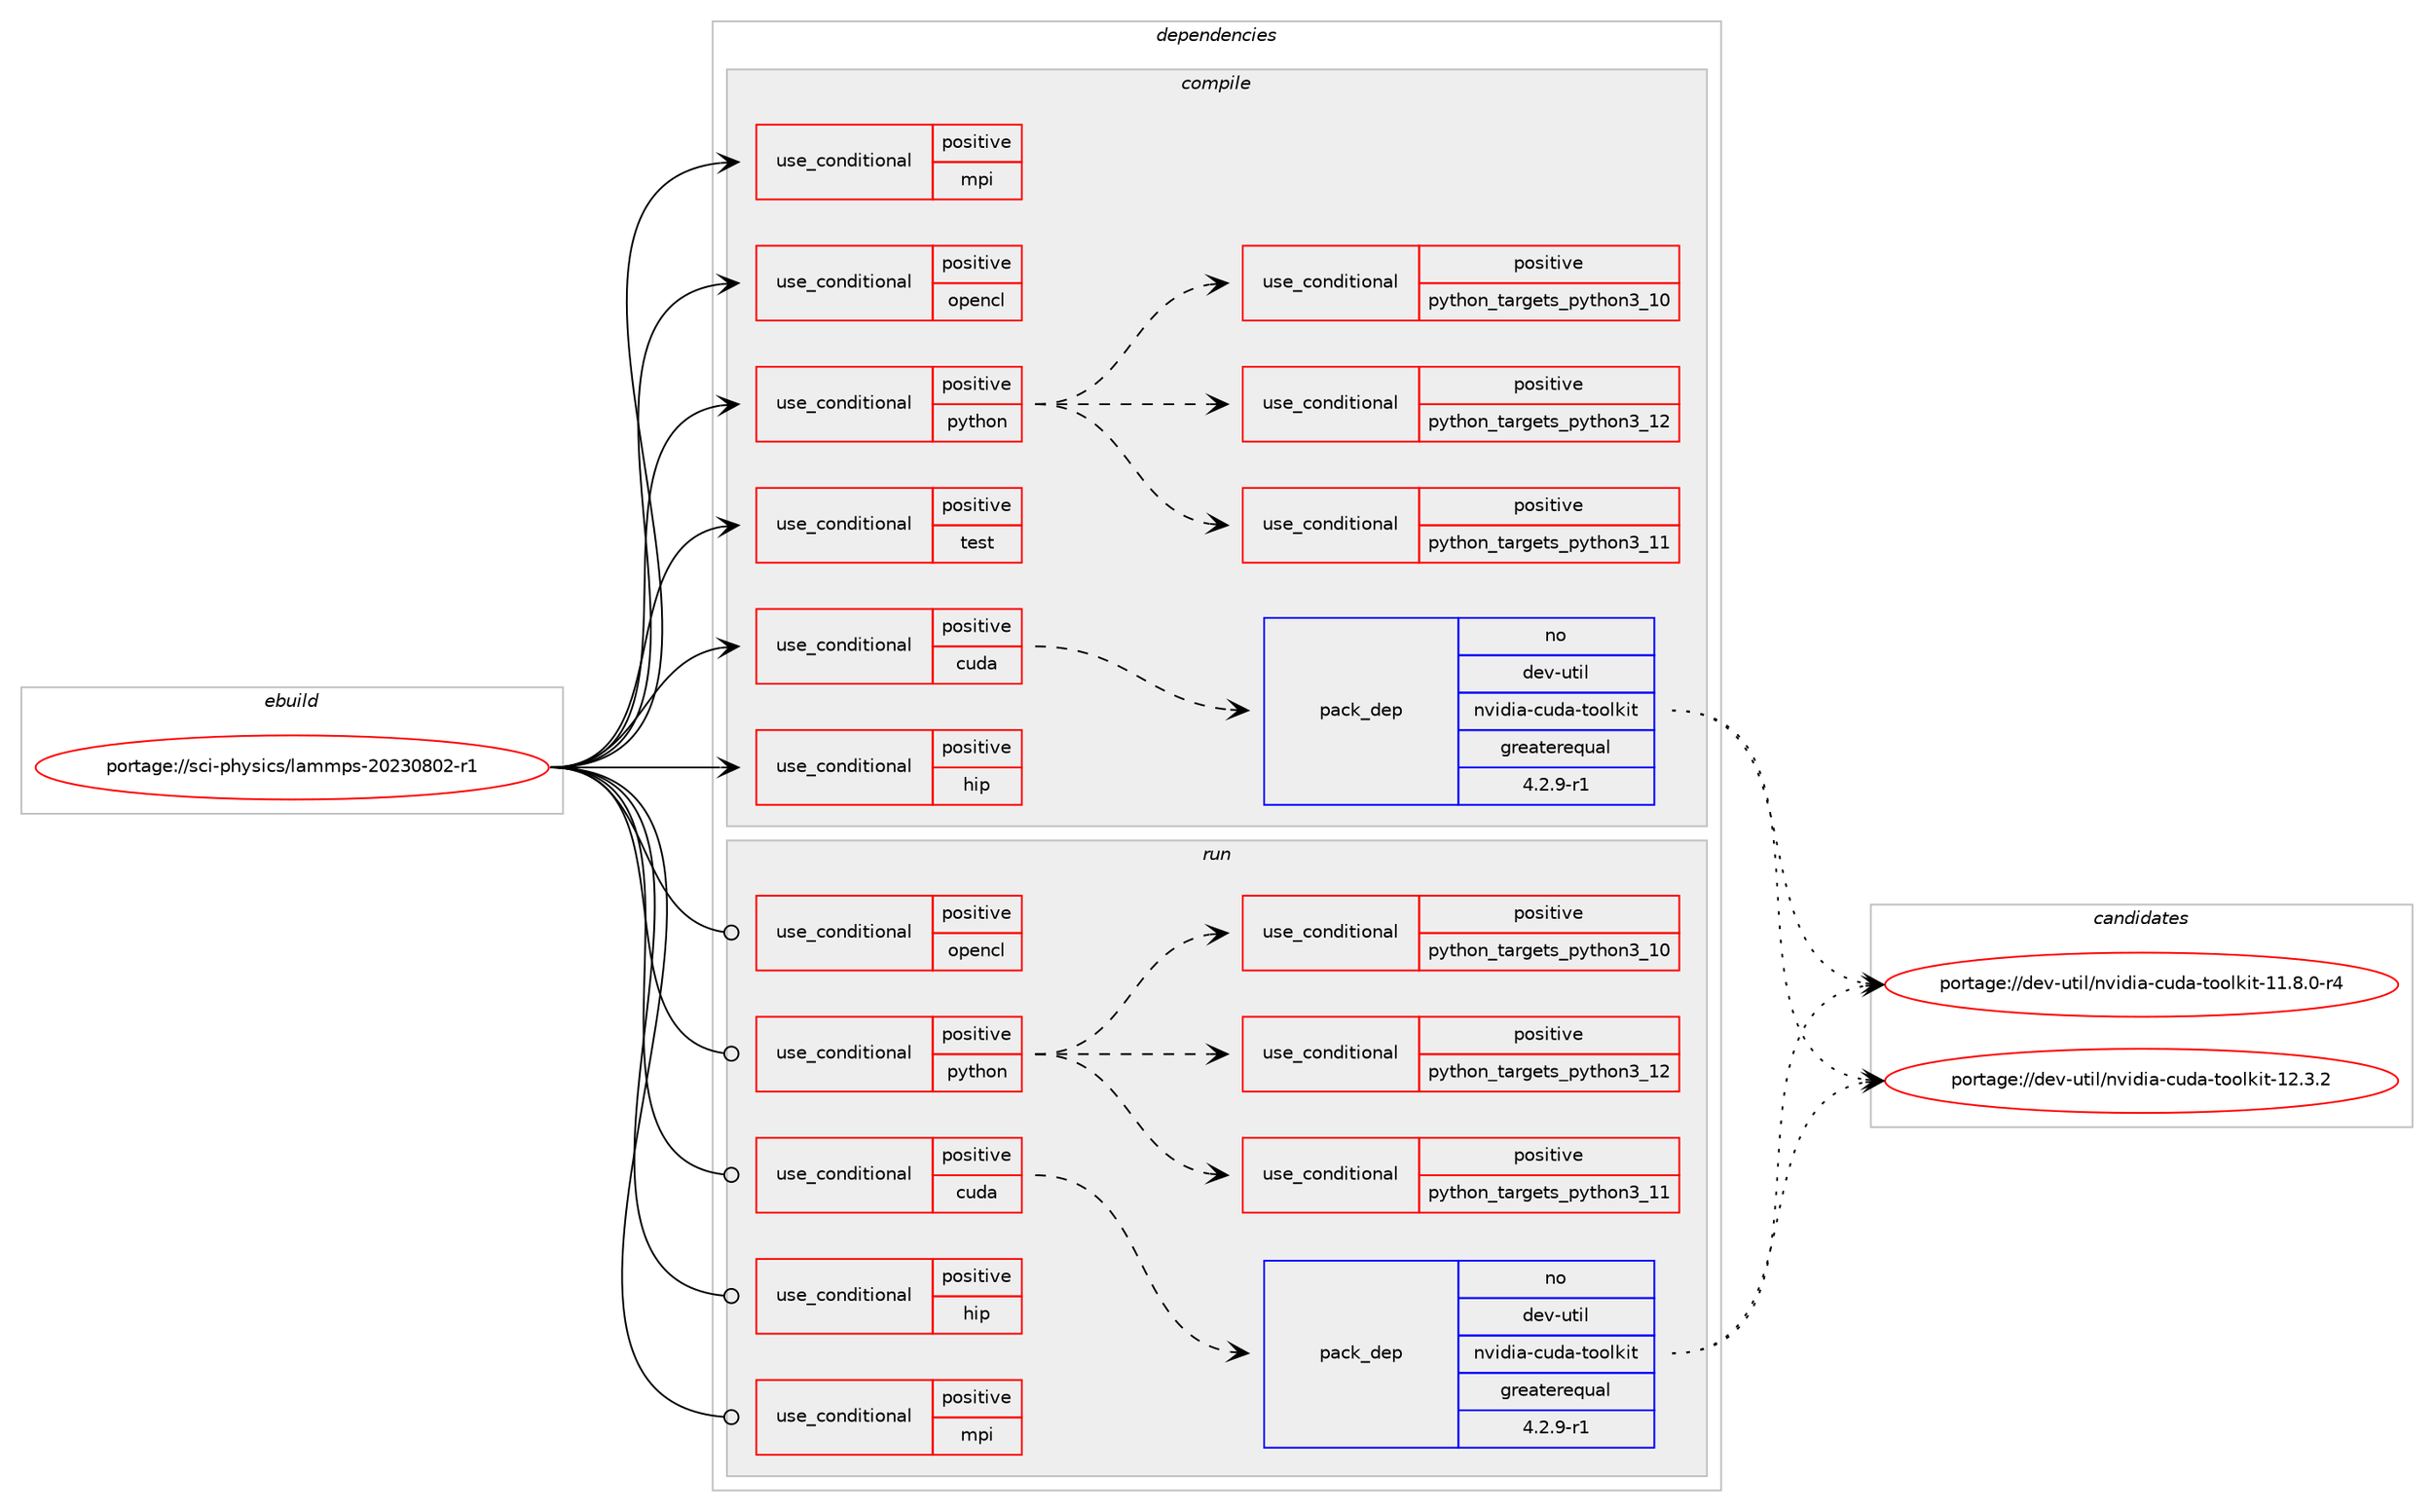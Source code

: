 digraph prolog {

# *************
# Graph options
# *************

newrank=true;
concentrate=true;
compound=true;
graph [rankdir=LR,fontname=Helvetica,fontsize=10,ranksep=1.5];#, ranksep=2.5, nodesep=0.2];
edge  [arrowhead=vee];
node  [fontname=Helvetica,fontsize=10];

# **********
# The ebuild
# **********

subgraph cluster_leftcol {
color=gray;
rank=same;
label=<<i>ebuild</i>>;
id [label="portage://sci-physics/lammps-20230802-r1", color=red, width=4, href="../sci-physics/lammps-20230802-r1.svg"];
}

# ****************
# The dependencies
# ****************

subgraph cluster_midcol {
color=gray;
label=<<i>dependencies</i>>;
subgraph cluster_compile {
fillcolor="#eeeeee";
style=filled;
label=<<i>compile</i>>;
subgraph cond11563 {
dependency16928 [label=<<TABLE BORDER="0" CELLBORDER="1" CELLSPACING="0" CELLPADDING="4"><TR><TD ROWSPAN="3" CELLPADDING="10">use_conditional</TD></TR><TR><TD>positive</TD></TR><TR><TD>cuda</TD></TR></TABLE>>, shape=none, color=red];
subgraph pack5189 {
dependency16929 [label=<<TABLE BORDER="0" CELLBORDER="1" CELLSPACING="0" CELLPADDING="4" WIDTH="220"><TR><TD ROWSPAN="6" CELLPADDING="30">pack_dep</TD></TR><TR><TD WIDTH="110">no</TD></TR><TR><TD>dev-util</TD></TR><TR><TD>nvidia-cuda-toolkit</TD></TR><TR><TD>greaterequal</TD></TR><TR><TD>4.2.9-r1</TD></TR></TABLE>>, shape=none, color=blue];
}
dependency16928:e -> dependency16929:w [weight=20,style="dashed",arrowhead="vee"];
}
id:e -> dependency16928:w [weight=20,style="solid",arrowhead="vee"];
subgraph cond11564 {
dependency16930 [label=<<TABLE BORDER="0" CELLBORDER="1" CELLSPACING="0" CELLPADDING="4"><TR><TD ROWSPAN="3" CELLPADDING="10">use_conditional</TD></TR><TR><TD>positive</TD></TR><TR><TD>hip</TD></TR></TABLE>>, shape=none, color=red];
# *** BEGIN UNKNOWN DEPENDENCY TYPE (TODO) ***
# dependency16930 -> package_dependency(portage://sci-physics/lammps-20230802-r1,install,no,dev-util,hip,none,[,,],any_same_slot,[])
# *** END UNKNOWN DEPENDENCY TYPE (TODO) ***

# *** BEGIN UNKNOWN DEPENDENCY TYPE (TODO) ***
# dependency16930 -> package_dependency(portage://sci-physics/lammps-20230802-r1,install,no,sci-libs,hipCUB,none,[,,],any_same_slot,[])
# *** END UNKNOWN DEPENDENCY TYPE (TODO) ***

}
id:e -> dependency16930:w [weight=20,style="solid",arrowhead="vee"];
subgraph cond11565 {
dependency16931 [label=<<TABLE BORDER="0" CELLBORDER="1" CELLSPACING="0" CELLPADDING="4"><TR><TD ROWSPAN="3" CELLPADDING="10">use_conditional</TD></TR><TR><TD>positive</TD></TR><TR><TD>mpi</TD></TR></TABLE>>, shape=none, color=red];
# *** BEGIN UNKNOWN DEPENDENCY TYPE (TODO) ***
# dependency16931 -> package_dependency(portage://sci-physics/lammps-20230802-r1,install,no,virtual,mpi,none,[,,],[],[])
# *** END UNKNOWN DEPENDENCY TYPE (TODO) ***

# *** BEGIN UNKNOWN DEPENDENCY TYPE (TODO) ***
# dependency16931 -> package_dependency(portage://sci-physics/lammps-20230802-r1,install,no,sci-libs,hdf5,none,[,,],any_same_slot,[use(enable(mpi),none)])
# *** END UNKNOWN DEPENDENCY TYPE (TODO) ***

}
id:e -> dependency16931:w [weight=20,style="solid",arrowhead="vee"];
subgraph cond11566 {
dependency16932 [label=<<TABLE BORDER="0" CELLBORDER="1" CELLSPACING="0" CELLPADDING="4"><TR><TD ROWSPAN="3" CELLPADDING="10">use_conditional</TD></TR><TR><TD>positive</TD></TR><TR><TD>opencl</TD></TR></TABLE>>, shape=none, color=red];
# *** BEGIN UNKNOWN DEPENDENCY TYPE (TODO) ***
# dependency16932 -> package_dependency(portage://sci-physics/lammps-20230802-r1,install,no,virtual,opencl,none,[,,],[],[])
# *** END UNKNOWN DEPENDENCY TYPE (TODO) ***

}
id:e -> dependency16932:w [weight=20,style="solid",arrowhead="vee"];
subgraph cond11567 {
dependency16933 [label=<<TABLE BORDER="0" CELLBORDER="1" CELLSPACING="0" CELLPADDING="4"><TR><TD ROWSPAN="3" CELLPADDING="10">use_conditional</TD></TR><TR><TD>positive</TD></TR><TR><TD>python</TD></TR></TABLE>>, shape=none, color=red];
subgraph cond11568 {
dependency16934 [label=<<TABLE BORDER="0" CELLBORDER="1" CELLSPACING="0" CELLPADDING="4"><TR><TD ROWSPAN="3" CELLPADDING="10">use_conditional</TD></TR><TR><TD>positive</TD></TR><TR><TD>python_targets_python3_10</TD></TR></TABLE>>, shape=none, color=red];
# *** BEGIN UNKNOWN DEPENDENCY TYPE (TODO) ***
# dependency16934 -> package_dependency(portage://sci-physics/lammps-20230802-r1,install,no,dev-lang,python,none,[,,],[slot(3.10)],[])
# *** END UNKNOWN DEPENDENCY TYPE (TODO) ***

}
dependency16933:e -> dependency16934:w [weight=20,style="dashed",arrowhead="vee"];
subgraph cond11569 {
dependency16935 [label=<<TABLE BORDER="0" CELLBORDER="1" CELLSPACING="0" CELLPADDING="4"><TR><TD ROWSPAN="3" CELLPADDING="10">use_conditional</TD></TR><TR><TD>positive</TD></TR><TR><TD>python_targets_python3_11</TD></TR></TABLE>>, shape=none, color=red];
# *** BEGIN UNKNOWN DEPENDENCY TYPE (TODO) ***
# dependency16935 -> package_dependency(portage://sci-physics/lammps-20230802-r1,install,no,dev-lang,python,none,[,,],[slot(3.11)],[])
# *** END UNKNOWN DEPENDENCY TYPE (TODO) ***

}
dependency16933:e -> dependency16935:w [weight=20,style="dashed",arrowhead="vee"];
subgraph cond11570 {
dependency16936 [label=<<TABLE BORDER="0" CELLBORDER="1" CELLSPACING="0" CELLPADDING="4"><TR><TD ROWSPAN="3" CELLPADDING="10">use_conditional</TD></TR><TR><TD>positive</TD></TR><TR><TD>python_targets_python3_12</TD></TR></TABLE>>, shape=none, color=red];
# *** BEGIN UNKNOWN DEPENDENCY TYPE (TODO) ***
# dependency16936 -> package_dependency(portage://sci-physics/lammps-20230802-r1,install,no,dev-lang,python,none,[,,],[slot(3.12)],[])
# *** END UNKNOWN DEPENDENCY TYPE (TODO) ***

}
dependency16933:e -> dependency16936:w [weight=20,style="dashed",arrowhead="vee"];
}
id:e -> dependency16933:w [weight=20,style="solid",arrowhead="vee"];
subgraph cond11571 {
dependency16937 [label=<<TABLE BORDER="0" CELLBORDER="1" CELLSPACING="0" CELLPADDING="4"><TR><TD ROWSPAN="3" CELLPADDING="10">use_conditional</TD></TR><TR><TD>positive</TD></TR><TR><TD>test</TD></TR></TABLE>>, shape=none, color=red];
# *** BEGIN UNKNOWN DEPENDENCY TYPE (TODO) ***
# dependency16937 -> package_dependency(portage://sci-physics/lammps-20230802-r1,install,no,dev-cpp,gtest,none,[,,],[],[])
# *** END UNKNOWN DEPENDENCY TYPE (TODO) ***

}
id:e -> dependency16937:w [weight=20,style="solid",arrowhead="vee"];
# *** BEGIN UNKNOWN DEPENDENCY TYPE (TODO) ***
# id -> package_dependency(portage://sci-physics/lammps-20230802-r1,install,no,app-arch,gzip,none,[,,],[],[])
# *** END UNKNOWN DEPENDENCY TYPE (TODO) ***

# *** BEGIN UNKNOWN DEPENDENCY TYPE (TODO) ***
# id -> package_dependency(portage://sci-physics/lammps-20230802-r1,install,no,dev-cpp,eigen,none,[,,],[slot(3)],[])
# *** END UNKNOWN DEPENDENCY TYPE (TODO) ***

# *** BEGIN UNKNOWN DEPENDENCY TYPE (TODO) ***
# id -> package_dependency(portage://sci-physics/lammps-20230802-r1,install,no,media-libs,libpng,none,[,,],[slot(0)],[])
# *** END UNKNOWN DEPENDENCY TYPE (TODO) ***

# *** BEGIN UNKNOWN DEPENDENCY TYPE (TODO) ***
# id -> package_dependency(portage://sci-physics/lammps-20230802-r1,install,no,sci-libs,fftw,none,[,,],[slot(3.0),equal],[])
# *** END UNKNOWN DEPENDENCY TYPE (TODO) ***

# *** BEGIN UNKNOWN DEPENDENCY TYPE (TODO) ***
# id -> package_dependency(portage://sci-physics/lammps-20230802-r1,install,no,sci-libs,netcdf,none,[,,],any_same_slot,[])
# *** END UNKNOWN DEPENDENCY TYPE (TODO) ***

# *** BEGIN UNKNOWN DEPENDENCY TYPE (TODO) ***
# id -> package_dependency(portage://sci-physics/lammps-20230802-r1,install,no,sci-libs,voro++,none,[,,],[],[])
# *** END UNKNOWN DEPENDENCY TYPE (TODO) ***

# *** BEGIN UNKNOWN DEPENDENCY TYPE (TODO) ***
# id -> package_dependency(portage://sci-physics/lammps-20230802-r1,install,no,sys-libs,zlib,none,[,,],[],[])
# *** END UNKNOWN DEPENDENCY TYPE (TODO) ***

# *** BEGIN UNKNOWN DEPENDENCY TYPE (TODO) ***
# id -> package_dependency(portage://sci-physics/lammps-20230802-r1,install,no,virtual,blas,none,[,,],[],[])
# *** END UNKNOWN DEPENDENCY TYPE (TODO) ***

# *** BEGIN UNKNOWN DEPENDENCY TYPE (TODO) ***
# id -> package_dependency(portage://sci-physics/lammps-20230802-r1,install,no,virtual,fortran,none,[,,],[],[])
# *** END UNKNOWN DEPENDENCY TYPE (TODO) ***

# *** BEGIN UNKNOWN DEPENDENCY TYPE (TODO) ***
# id -> package_dependency(portage://sci-physics/lammps-20230802-r1,install,no,virtual,lapack,none,[,,],[],[])
# *** END UNKNOWN DEPENDENCY TYPE (TODO) ***

}
subgraph cluster_compileandrun {
fillcolor="#eeeeee";
style=filled;
label=<<i>compile and run</i>>;
}
subgraph cluster_run {
fillcolor="#eeeeee";
style=filled;
label=<<i>run</i>>;
subgraph cond11572 {
dependency16938 [label=<<TABLE BORDER="0" CELLBORDER="1" CELLSPACING="0" CELLPADDING="4"><TR><TD ROWSPAN="3" CELLPADDING="10">use_conditional</TD></TR><TR><TD>positive</TD></TR><TR><TD>cuda</TD></TR></TABLE>>, shape=none, color=red];
subgraph pack5190 {
dependency16939 [label=<<TABLE BORDER="0" CELLBORDER="1" CELLSPACING="0" CELLPADDING="4" WIDTH="220"><TR><TD ROWSPAN="6" CELLPADDING="30">pack_dep</TD></TR><TR><TD WIDTH="110">no</TD></TR><TR><TD>dev-util</TD></TR><TR><TD>nvidia-cuda-toolkit</TD></TR><TR><TD>greaterequal</TD></TR><TR><TD>4.2.9-r1</TD></TR></TABLE>>, shape=none, color=blue];
}
dependency16938:e -> dependency16939:w [weight=20,style="dashed",arrowhead="vee"];
}
id:e -> dependency16938:w [weight=20,style="solid",arrowhead="odot"];
subgraph cond11573 {
dependency16940 [label=<<TABLE BORDER="0" CELLBORDER="1" CELLSPACING="0" CELLPADDING="4"><TR><TD ROWSPAN="3" CELLPADDING="10">use_conditional</TD></TR><TR><TD>positive</TD></TR><TR><TD>hip</TD></TR></TABLE>>, shape=none, color=red];
# *** BEGIN UNKNOWN DEPENDENCY TYPE (TODO) ***
# dependency16940 -> package_dependency(portage://sci-physics/lammps-20230802-r1,run,no,dev-util,hip,none,[,,],any_same_slot,[])
# *** END UNKNOWN DEPENDENCY TYPE (TODO) ***

# *** BEGIN UNKNOWN DEPENDENCY TYPE (TODO) ***
# dependency16940 -> package_dependency(portage://sci-physics/lammps-20230802-r1,run,no,sci-libs,hipCUB,none,[,,],any_same_slot,[])
# *** END UNKNOWN DEPENDENCY TYPE (TODO) ***

}
id:e -> dependency16940:w [weight=20,style="solid",arrowhead="odot"];
subgraph cond11574 {
dependency16941 [label=<<TABLE BORDER="0" CELLBORDER="1" CELLSPACING="0" CELLPADDING="4"><TR><TD ROWSPAN="3" CELLPADDING="10">use_conditional</TD></TR><TR><TD>positive</TD></TR><TR><TD>mpi</TD></TR></TABLE>>, shape=none, color=red];
# *** BEGIN UNKNOWN DEPENDENCY TYPE (TODO) ***
# dependency16941 -> package_dependency(portage://sci-physics/lammps-20230802-r1,run,no,virtual,mpi,none,[,,],[],[])
# *** END UNKNOWN DEPENDENCY TYPE (TODO) ***

# *** BEGIN UNKNOWN DEPENDENCY TYPE (TODO) ***
# dependency16941 -> package_dependency(portage://sci-physics/lammps-20230802-r1,run,no,sci-libs,hdf5,none,[,,],any_same_slot,[use(enable(mpi),none)])
# *** END UNKNOWN DEPENDENCY TYPE (TODO) ***

}
id:e -> dependency16941:w [weight=20,style="solid",arrowhead="odot"];
subgraph cond11575 {
dependency16942 [label=<<TABLE BORDER="0" CELLBORDER="1" CELLSPACING="0" CELLPADDING="4"><TR><TD ROWSPAN="3" CELLPADDING="10">use_conditional</TD></TR><TR><TD>positive</TD></TR><TR><TD>opencl</TD></TR></TABLE>>, shape=none, color=red];
# *** BEGIN UNKNOWN DEPENDENCY TYPE (TODO) ***
# dependency16942 -> package_dependency(portage://sci-physics/lammps-20230802-r1,run,no,virtual,opencl,none,[,,],[],[])
# *** END UNKNOWN DEPENDENCY TYPE (TODO) ***

}
id:e -> dependency16942:w [weight=20,style="solid",arrowhead="odot"];
subgraph cond11576 {
dependency16943 [label=<<TABLE BORDER="0" CELLBORDER="1" CELLSPACING="0" CELLPADDING="4"><TR><TD ROWSPAN="3" CELLPADDING="10">use_conditional</TD></TR><TR><TD>positive</TD></TR><TR><TD>python</TD></TR></TABLE>>, shape=none, color=red];
subgraph cond11577 {
dependency16944 [label=<<TABLE BORDER="0" CELLBORDER="1" CELLSPACING="0" CELLPADDING="4"><TR><TD ROWSPAN="3" CELLPADDING="10">use_conditional</TD></TR><TR><TD>positive</TD></TR><TR><TD>python_targets_python3_10</TD></TR></TABLE>>, shape=none, color=red];
# *** BEGIN UNKNOWN DEPENDENCY TYPE (TODO) ***
# dependency16944 -> package_dependency(portage://sci-physics/lammps-20230802-r1,run,no,dev-lang,python,none,[,,],[slot(3.10)],[])
# *** END UNKNOWN DEPENDENCY TYPE (TODO) ***

}
dependency16943:e -> dependency16944:w [weight=20,style="dashed",arrowhead="vee"];
subgraph cond11578 {
dependency16945 [label=<<TABLE BORDER="0" CELLBORDER="1" CELLSPACING="0" CELLPADDING="4"><TR><TD ROWSPAN="3" CELLPADDING="10">use_conditional</TD></TR><TR><TD>positive</TD></TR><TR><TD>python_targets_python3_11</TD></TR></TABLE>>, shape=none, color=red];
# *** BEGIN UNKNOWN DEPENDENCY TYPE (TODO) ***
# dependency16945 -> package_dependency(portage://sci-physics/lammps-20230802-r1,run,no,dev-lang,python,none,[,,],[slot(3.11)],[])
# *** END UNKNOWN DEPENDENCY TYPE (TODO) ***

}
dependency16943:e -> dependency16945:w [weight=20,style="dashed",arrowhead="vee"];
subgraph cond11579 {
dependency16946 [label=<<TABLE BORDER="0" CELLBORDER="1" CELLSPACING="0" CELLPADDING="4"><TR><TD ROWSPAN="3" CELLPADDING="10">use_conditional</TD></TR><TR><TD>positive</TD></TR><TR><TD>python_targets_python3_12</TD></TR></TABLE>>, shape=none, color=red];
# *** BEGIN UNKNOWN DEPENDENCY TYPE (TODO) ***
# dependency16946 -> package_dependency(portage://sci-physics/lammps-20230802-r1,run,no,dev-lang,python,none,[,,],[slot(3.12)],[])
# *** END UNKNOWN DEPENDENCY TYPE (TODO) ***

}
dependency16943:e -> dependency16946:w [weight=20,style="dashed",arrowhead="vee"];
}
id:e -> dependency16943:w [weight=20,style="solid",arrowhead="odot"];
# *** BEGIN UNKNOWN DEPENDENCY TYPE (TODO) ***
# id -> package_dependency(portage://sci-physics/lammps-20230802-r1,run,no,app-arch,gzip,none,[,,],[],[])
# *** END UNKNOWN DEPENDENCY TYPE (TODO) ***

# *** BEGIN UNKNOWN DEPENDENCY TYPE (TODO) ***
# id -> package_dependency(portage://sci-physics/lammps-20230802-r1,run,no,dev-cpp,eigen,none,[,,],[slot(3)],[])
# *** END UNKNOWN DEPENDENCY TYPE (TODO) ***

# *** BEGIN UNKNOWN DEPENDENCY TYPE (TODO) ***
# id -> package_dependency(portage://sci-physics/lammps-20230802-r1,run,no,media-libs,libpng,none,[,,],[slot(0)],[])
# *** END UNKNOWN DEPENDENCY TYPE (TODO) ***

# *** BEGIN UNKNOWN DEPENDENCY TYPE (TODO) ***
# id -> package_dependency(portage://sci-physics/lammps-20230802-r1,run,no,sci-libs,fftw,none,[,,],[slot(3.0),equal],[])
# *** END UNKNOWN DEPENDENCY TYPE (TODO) ***

# *** BEGIN UNKNOWN DEPENDENCY TYPE (TODO) ***
# id -> package_dependency(portage://sci-physics/lammps-20230802-r1,run,no,sci-libs,netcdf,none,[,,],any_same_slot,[])
# *** END UNKNOWN DEPENDENCY TYPE (TODO) ***

# *** BEGIN UNKNOWN DEPENDENCY TYPE (TODO) ***
# id -> package_dependency(portage://sci-physics/lammps-20230802-r1,run,no,sci-libs,voro++,none,[,,],[],[])
# *** END UNKNOWN DEPENDENCY TYPE (TODO) ***

# *** BEGIN UNKNOWN DEPENDENCY TYPE (TODO) ***
# id -> package_dependency(portage://sci-physics/lammps-20230802-r1,run,no,sys-libs,zlib,none,[,,],[],[])
# *** END UNKNOWN DEPENDENCY TYPE (TODO) ***

# *** BEGIN UNKNOWN DEPENDENCY TYPE (TODO) ***
# id -> package_dependency(portage://sci-physics/lammps-20230802-r1,run,no,virtual,blas,none,[,,],[],[])
# *** END UNKNOWN DEPENDENCY TYPE (TODO) ***

# *** BEGIN UNKNOWN DEPENDENCY TYPE (TODO) ***
# id -> package_dependency(portage://sci-physics/lammps-20230802-r1,run,no,virtual,fortran,none,[,,],[],[])
# *** END UNKNOWN DEPENDENCY TYPE (TODO) ***

# *** BEGIN UNKNOWN DEPENDENCY TYPE (TODO) ***
# id -> package_dependency(portage://sci-physics/lammps-20230802-r1,run,no,virtual,lapack,none,[,,],[],[])
# *** END UNKNOWN DEPENDENCY TYPE (TODO) ***

}
}

# **************
# The candidates
# **************

subgraph cluster_choices {
rank=same;
color=gray;
label=<<i>candidates</i>>;

subgraph choice5189 {
color=black;
nodesep=1;
choice10010111845117116105108471101181051001059745991171009745116111111108107105116454949465646484511452 [label="portage://dev-util/nvidia-cuda-toolkit-11.8.0-r4", color=red, width=4,href="../dev-util/nvidia-cuda-toolkit-11.8.0-r4.svg"];
choice1001011184511711610510847110118105100105974599117100974511611111110810710511645495046514650 [label="portage://dev-util/nvidia-cuda-toolkit-12.3.2", color=red, width=4,href="../dev-util/nvidia-cuda-toolkit-12.3.2.svg"];
dependency16929:e -> choice10010111845117116105108471101181051001059745991171009745116111111108107105116454949465646484511452:w [style=dotted,weight="100"];
dependency16929:e -> choice1001011184511711610510847110118105100105974599117100974511611111110810710511645495046514650:w [style=dotted,weight="100"];
}
subgraph choice5190 {
color=black;
nodesep=1;
choice10010111845117116105108471101181051001059745991171009745116111111108107105116454949465646484511452 [label="portage://dev-util/nvidia-cuda-toolkit-11.8.0-r4", color=red, width=4,href="../dev-util/nvidia-cuda-toolkit-11.8.0-r4.svg"];
choice1001011184511711610510847110118105100105974599117100974511611111110810710511645495046514650 [label="portage://dev-util/nvidia-cuda-toolkit-12.3.2", color=red, width=4,href="../dev-util/nvidia-cuda-toolkit-12.3.2.svg"];
dependency16939:e -> choice10010111845117116105108471101181051001059745991171009745116111111108107105116454949465646484511452:w [style=dotted,weight="100"];
dependency16939:e -> choice1001011184511711610510847110118105100105974599117100974511611111110810710511645495046514650:w [style=dotted,weight="100"];
}
}

}
